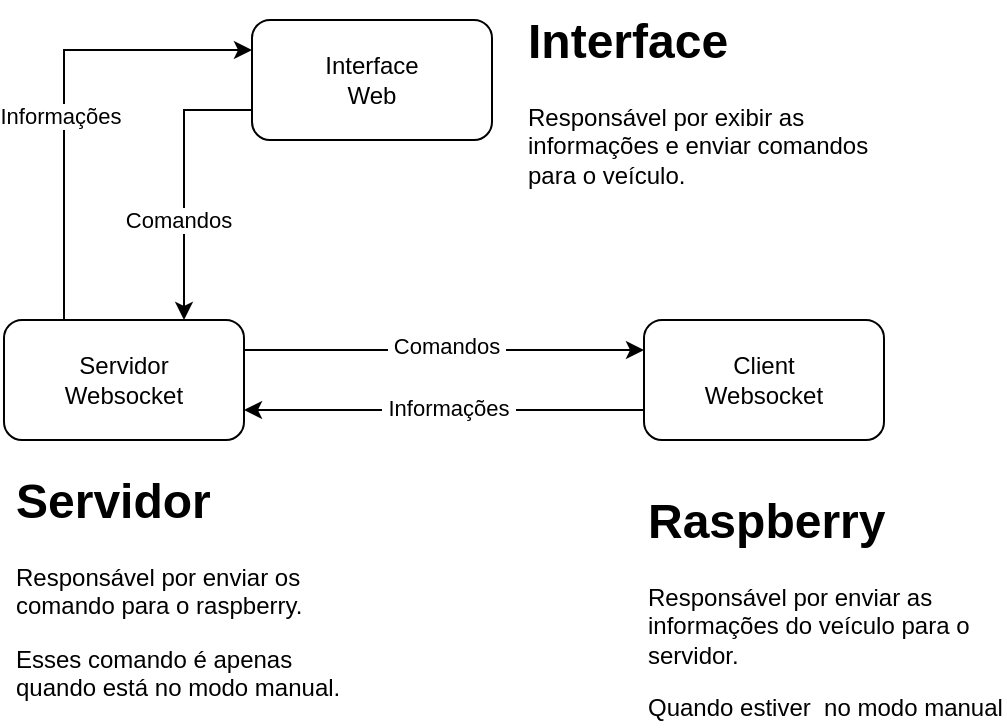 <mxfile version="26.0.5">
  <diagram name="websocket - cominicação" id="IlIRcVNozP5ge9RVy0o_">
    <mxGraphModel dx="1687" dy="809" grid="1" gridSize="10" guides="1" tooltips="1" connect="1" arrows="1" fold="1" page="1" pageScale="1" pageWidth="827" pageHeight="1169" math="0" shadow="0">
      <root>
        <mxCell id="0" />
        <mxCell id="1" parent="0" />
        <mxCell id="kzifh89NsaU5PKa4gut3-5" style="edgeStyle=orthogonalEdgeStyle;rounded=0;orthogonalLoop=1;jettySize=auto;html=1;exitX=1;exitY=0.25;exitDx=0;exitDy=0;entryX=0;entryY=0.25;entryDx=0;entryDy=0;" edge="1" parent="1" source="kzifh89NsaU5PKa4gut3-1" target="kzifh89NsaU5PKa4gut3-2">
          <mxGeometry relative="1" as="geometry" />
        </mxCell>
        <mxCell id="kzifh89NsaU5PKa4gut3-7" value="&amp;nbsp;Comandos&amp;nbsp;" style="edgeLabel;html=1;align=center;verticalAlign=middle;resizable=0;points=[];" vertex="1" connectable="0" parent="kzifh89NsaU5PKa4gut3-5">
          <mxGeometry x="-0.173" y="2" relative="1" as="geometry">
            <mxPoint x="18" as="offset" />
          </mxGeometry>
        </mxCell>
        <mxCell id="kzifh89NsaU5PKa4gut3-11" style="edgeStyle=orthogonalEdgeStyle;rounded=0;orthogonalLoop=1;jettySize=auto;html=1;exitX=0.25;exitY=0;exitDx=0;exitDy=0;entryX=0;entryY=0.25;entryDx=0;entryDy=0;" edge="1" parent="1" source="kzifh89NsaU5PKa4gut3-1" target="kzifh89NsaU5PKa4gut3-9">
          <mxGeometry relative="1" as="geometry" />
        </mxCell>
        <mxCell id="kzifh89NsaU5PKa4gut3-13" value="Informações" style="edgeLabel;html=1;align=center;verticalAlign=middle;resizable=0;points=[];" vertex="1" connectable="0" parent="kzifh89NsaU5PKa4gut3-11">
          <mxGeometry x="-0.107" y="2" relative="1" as="geometry">
            <mxPoint as="offset" />
          </mxGeometry>
        </mxCell>
        <mxCell id="kzifh89NsaU5PKa4gut3-1" value="Servidor&lt;div&gt;Websocket&lt;/div&gt;" style="rounded=1;whiteSpace=wrap;html=1;" vertex="1" parent="1">
          <mxGeometry x="230" y="320" width="120" height="60" as="geometry" />
        </mxCell>
        <mxCell id="kzifh89NsaU5PKa4gut3-6" style="edgeStyle=orthogonalEdgeStyle;rounded=0;orthogonalLoop=1;jettySize=auto;html=1;exitX=0;exitY=0.75;exitDx=0;exitDy=0;entryX=1;entryY=0.75;entryDx=0;entryDy=0;" edge="1" parent="1" source="kzifh89NsaU5PKa4gut3-2" target="kzifh89NsaU5PKa4gut3-1">
          <mxGeometry relative="1" as="geometry" />
        </mxCell>
        <mxCell id="kzifh89NsaU5PKa4gut3-8" value="&amp;nbsp;Informações&amp;nbsp;" style="edgeLabel;html=1;align=center;verticalAlign=middle;resizable=0;points=[];" vertex="1" connectable="0" parent="kzifh89NsaU5PKa4gut3-6">
          <mxGeometry x="-0.017" y="-1" relative="1" as="geometry">
            <mxPoint as="offset" />
          </mxGeometry>
        </mxCell>
        <mxCell id="kzifh89NsaU5PKa4gut3-2" value="Client&lt;div&gt;Websocket&lt;/div&gt;" style="rounded=1;whiteSpace=wrap;html=1;" vertex="1" parent="1">
          <mxGeometry x="550" y="320" width="120" height="60" as="geometry" />
        </mxCell>
        <mxCell id="kzifh89NsaU5PKa4gut3-3" value="&lt;h1 style=&quot;margin-top: 0px;&quot;&gt;Raspberry&lt;/h1&gt;&lt;p&gt;Responsável por enviar as informações do veículo para o servidor.&lt;/p&gt;&lt;p&gt;Quando estiver&amp;nbsp; no modo manual recebe os comando enviado pelo servidor.&lt;/p&gt;" style="text;html=1;whiteSpace=wrap;overflow=hidden;rounded=0;" vertex="1" parent="1">
          <mxGeometry x="550" y="400" width="180" height="120" as="geometry" />
        </mxCell>
        <mxCell id="kzifh89NsaU5PKa4gut3-4" value="&lt;h1 style=&quot;margin-top: 0px;&quot;&gt;Servidor&lt;/h1&gt;&lt;p&gt;Responsável por enviar os comando para o raspberry.&lt;/p&gt;&lt;p&gt;Esses comando é apenas quando está no modo manual. Pois no modo automático, o próprio&amp;nbsp; raspberry lida com as informações e envia o resultado para o servidor / computador.&lt;/p&gt;" style="text;html=1;whiteSpace=wrap;overflow=hidden;rounded=0;" vertex="1" parent="1">
          <mxGeometry x="234" y="390" width="180" height="120" as="geometry" />
        </mxCell>
        <mxCell id="kzifh89NsaU5PKa4gut3-10" style="edgeStyle=orthogonalEdgeStyle;rounded=0;orthogonalLoop=1;jettySize=auto;html=1;exitX=0;exitY=0.75;exitDx=0;exitDy=0;entryX=0.75;entryY=0;entryDx=0;entryDy=0;" edge="1" parent="1" source="kzifh89NsaU5PKa4gut3-9" target="kzifh89NsaU5PKa4gut3-1">
          <mxGeometry relative="1" as="geometry" />
        </mxCell>
        <mxCell id="kzifh89NsaU5PKa4gut3-12" value="Comandos" style="edgeLabel;html=1;align=center;verticalAlign=middle;resizable=0;points=[];" vertex="1" connectable="0" parent="kzifh89NsaU5PKa4gut3-10">
          <mxGeometry x="-0.306" y="-3" relative="1" as="geometry">
            <mxPoint y="41" as="offset" />
          </mxGeometry>
        </mxCell>
        <mxCell id="kzifh89NsaU5PKa4gut3-9" value="Interface&lt;div&gt;Web&lt;/div&gt;" style="rounded=1;whiteSpace=wrap;html=1;" vertex="1" parent="1">
          <mxGeometry x="354" y="170" width="120" height="60" as="geometry" />
        </mxCell>
        <mxCell id="kzifh89NsaU5PKa4gut3-14" value="&lt;h1 style=&quot;margin-top: 0px;&quot;&gt;Interface&lt;/h1&gt;&lt;p&gt;Responsável por exibir as informações e enviar comandos para o veículo.&lt;/p&gt;" style="text;html=1;whiteSpace=wrap;overflow=hidden;rounded=0;" vertex="1" parent="1">
          <mxGeometry x="490" y="160" width="180" height="120" as="geometry" />
        </mxCell>
      </root>
    </mxGraphModel>
  </diagram>
</mxfile>
